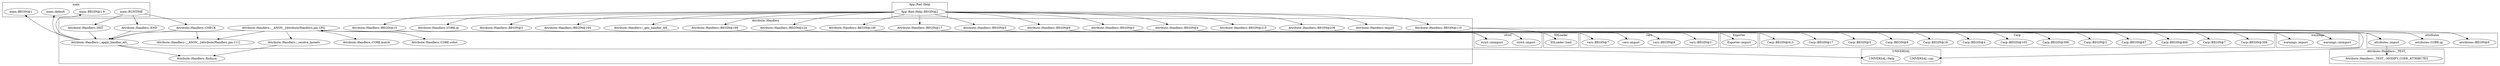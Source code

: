 digraph {
graph [overlap=false]
subgraph cluster_warnings {
	label="warnings";
	"warnings::unimport";
	"warnings::import";
}
subgraph cluster_vars {
	label="vars";
	"vars::BEGIN@3";
	"vars::BEGIN@8";
	"vars::import";
	"vars::BEGIN@7";
}
subgraph cluster_main {
	label="main";
	"main::BEGIN@1.9";
	"main::BEGIN@1";
	"main::RUNTIME";
	"main::default";
}
subgraph cluster_strict {
	label="strict";
	"strict::import";
	"strict::unimport";
}
subgraph cluster_attributes {
	label="attributes";
	"attributes::BEGIN@9";
	"attributes::import";
	"attributes::CORE:qr";
}
subgraph cluster_XSLoader {
	label="XSLoader";
	"XSLoader::load";
}
subgraph cluster_UNIVERSAL {
	label="UNIVERSAL";
	"UNIVERSAL::Help";
	"UNIVERSAL::can";
}
subgraph cluster_Attribute_Handlers {
	label="Attribute::Handlers";
	"Attribute::Handlers::END";
	"Attribute::Handlers::__ANON__[Attribute/Handlers.pm:111]";
	"Attribute::Handlers::CHECK";
	"Attribute::Handlers::CORE:match";
	"Attribute::Handlers::_gen_handler_AH_";
	"Attribute::Handlers::BEGIN@104";
	"Attribute::Handlers::CORE:subst";
	"Attribute::Handlers::BEGIN@2";
	"Attribute::Handlers::CORE:qr";
	"Attribute::Handlers::BEGIN@148";
	"Attribute::Handlers::BEGIN@199";
	"Attribute::Handlers::import";
	"Attribute::Handlers::BEGIN@110";
	"Attribute::Handlers::INIT";
	"Attribute::Handlers::_resolve_lastattr";
	"Attribute::Handlers::BEGIN@17";
	"Attribute::Handlers::findsym";
	"Attribute::Handlers::BEGIN@6";
	"Attribute::Handlers::BEGIN@3";
	"Attribute::Handlers::BEGIN@215";
	"Attribute::Handlers::BEGIN@4";
	"Attribute::Handlers::BEGIN@5";
	"Attribute::Handlers::__ANON__[Attribute/Handlers.pm:195]";
	"Attribute::Handlers::BEGIN@15";
	"Attribute::Handlers::BEGIN@124";
	"Attribute::Handlers::BEGIN@236";
	"Attribute::Handlers::_apply_handler_AH_";
}
subgraph cluster_Exporter {
	label="Exporter";
	"Exporter::import";
}
subgraph cluster_Carp {
	label="Carp";
	"Carp::BEGIN@398";
	"Carp::BEGIN@105";
	"Carp::BEGIN@4";
	"Carp::BEGIN@18";
	"Carp::BEGIN@8";
	"Carp::BEGIN@5";
	"Carp::BEGIN@17";
	"Carp::BEGIN@413";
	"Carp::BEGIN@399";
	"Carp::BEGIN@7";
	"Carp::BEGIN@406";
	"Carp::BEGIN@67";
	"Carp::BEGIN@3";
}
subgraph cluster_App_Rad_Help {
	label="App::Rad::Help";
	"App::Rad::Help::BEGIN@2";
}
subgraph cluster_Attribute_Handlers__TEST_ {
	label="Attribute::Handlers::_TEST_";
	"Attribute::Handlers::_TEST_::MODIFY_CODE_ATTRIBUTES";
}
"Attribute::Handlers::BEGIN@3" -> "Carp::BEGIN@18";
"Attribute::Handlers::BEGIN@110" -> "attributes::CORE:qr";
"App::Rad::Help::BEGIN@2" -> "Attribute::Handlers::CORE:qr";
"App::Rad::Help::BEGIN@2" -> "Attribute::Handlers::BEGIN@148";
"App::Rad::Help::BEGIN@2" -> "Attribute::Handlers::import";
"App::Rad::Help::BEGIN@2" -> "Attribute::Handlers::BEGIN@110";
"Attribute::Handlers::__ANON__[Attribute/Handlers.pm:195]" -> "Attribute::Handlers::_resolve_lastattr";
"App::Rad::Help::BEGIN@2" -> "Attribute::Handlers::BEGIN@3";
"Attribute::Handlers::_apply_handler_AH_" -> "main::default";
"App::Rad::Help::BEGIN@2" -> "Attribute::Handlers::BEGIN@4";
"Attribute::Handlers::BEGIN@215" -> "warnings::unimport";
"Attribute::Handlers::BEGIN@236" -> "warnings::unimport";
"Attribute::Handlers::BEGIN@3" -> "Exporter::import";
"Attribute::Handlers::_apply_handler_AH_" -> "main::BEGIN@1.9";
"Attribute::Handlers::__ANON__[Attribute/Handlers.pm:195]" -> "UNIVERSAL::can";
"App::Rad::Help::BEGIN@2" -> "Attribute::Handlers::BEGIN@236";
"main::RUNTIME" -> "Attribute::Handlers::END";
"Attribute::Handlers::BEGIN@3" -> "Carp::BEGIN@4";
"Attribute::Handlers::BEGIN@148" -> "strict::unimport";
"Attribute::Handlers::BEGIN@199" -> "strict::unimport";
"Attribute::Handlers::BEGIN@15" -> "strict::unimport";
"Attribute::Handlers::BEGIN@124" -> "strict::unimport";
"main::RUNTIME" -> "Attribute::Handlers::CHECK";
"Attribute::Handlers::BEGIN@110" -> "attributes::import";
"App::Rad::Help::BEGIN@2" -> "Attribute::Handlers::BEGIN@104";
"App::Rad::Help::BEGIN@2" -> "Attribute::Handlers::BEGIN@2";
"Attribute::Handlers::__ANON__[Attribute/Handlers.pm:195]" -> "Attribute::Handlers::CORE:subst";
"Attribute::Handlers::BEGIN@3" -> "Carp::BEGIN@67";
"App::Rad::Help::BEGIN@2" -> "Attribute::Handlers::BEGIN@199";
"Attribute::Handlers::BEGIN@3" -> "Carp::BEGIN@105";
"Attribute::Handlers::BEGIN@3" -> "Carp::BEGIN@5";
"App::Rad::Help::BEGIN@2" -> "Attribute::Handlers::BEGIN@5";
"Attribute::Handlers::BEGIN@4" -> "warnings::import";
"App::Rad::Help::BEGIN@2" -> "Attribute::Handlers::BEGIN@15";
"App::Rad::Help::BEGIN@2" -> "Attribute::Handlers::BEGIN@124";
"attributes::import" -> "Attribute::Handlers::_TEST_::MODIFY_CODE_ATTRIBUTES";
"Attribute::Handlers::END" -> "Attribute::Handlers::_apply_handler_AH_";
"Attribute::Handlers::INIT" -> "Attribute::Handlers::_apply_handler_AH_";
"Attribute::Handlers::CHECK" -> "Attribute::Handlers::_apply_handler_AH_";
"Attribute::Handlers::__ANON__[Attribute/Handlers.pm:195]" -> "Attribute::Handlers::_apply_handler_AH_";
"Attribute::Handlers::CHECK" -> "Attribute::Handlers::__ANON__[Attribute/Handlers.pm:111]";
"Attribute::Handlers::__ANON__[Attribute/Handlers.pm:195]" -> "Attribute::Handlers::__ANON__[Attribute/Handlers.pm:111]";
"Attribute::Handlers::BEGIN@3" -> "Carp::BEGIN@399";
"App::Rad::Help::BEGIN@2" -> "Attribute::Handlers::_gen_handler_AH_";
"Attribute::Handlers::BEGIN@6" -> "vars::BEGIN@8";
"Attribute::Handlers::BEGIN@110" -> "attributes::BEGIN@9";
"Attribute::Handlers::BEGIN@3" -> "Carp::BEGIN@3";
"Attribute::Handlers::BEGIN@6" -> "vars::import";
"App::Rad::Help::BEGIN@2" -> "Attribute::Handlers::BEGIN@6";
"attributes::import" -> "Attribute::Handlers::__ANON__[Attribute/Handlers.pm:195]";
"Attribute::Handlers::_apply_handler_AH_" -> "UNIVERSAL::Help";
"Attribute::Handlers::BEGIN@3" -> "Carp::BEGIN@7";
"Attribute::Handlers::BEGIN@3" -> "Carp::BEGIN@406";
"Attribute::Handlers::__ANON__[Attribute/Handlers.pm:195]" -> "Attribute::Handlers::CORE:match";
"Attribute::Handlers::BEGIN@6" -> "vars::BEGIN@3";
"Attribute::Handlers::BEGIN@110" -> "XSLoader::load";
"Attribute::Handlers::BEGIN@3" -> "Carp::BEGIN@398";
"main::RUNTIME" -> "Attribute::Handlers::INIT";
"App::Rad::Help::BEGIN@2" -> "Attribute::Handlers::BEGIN@17";
"Attribute::Handlers::_resolve_lastattr" -> "Attribute::Handlers::findsym";
"Attribute::Handlers::_apply_handler_AH_" -> "Attribute::Handlers::findsym";
"App::Rad::Help::BEGIN@2" -> "Attribute::Handlers::BEGIN@215";
"Attribute::Handlers::_apply_handler_AH_" -> "main::BEGIN@1";
"Attribute::Handlers::BEGIN@3" -> "Carp::BEGIN@8";
"Attribute::Handlers::BEGIN@3" -> "Carp::BEGIN@17";
"Attribute::Handlers::BEGIN@3" -> "Carp::BEGIN@413";
"Attribute::Handlers::BEGIN@17" -> "strict::import";
"Attribute::Handlers::BEGIN@5" -> "strict::import";
"Attribute::Handlers::BEGIN@6" -> "vars::BEGIN@7";
}
